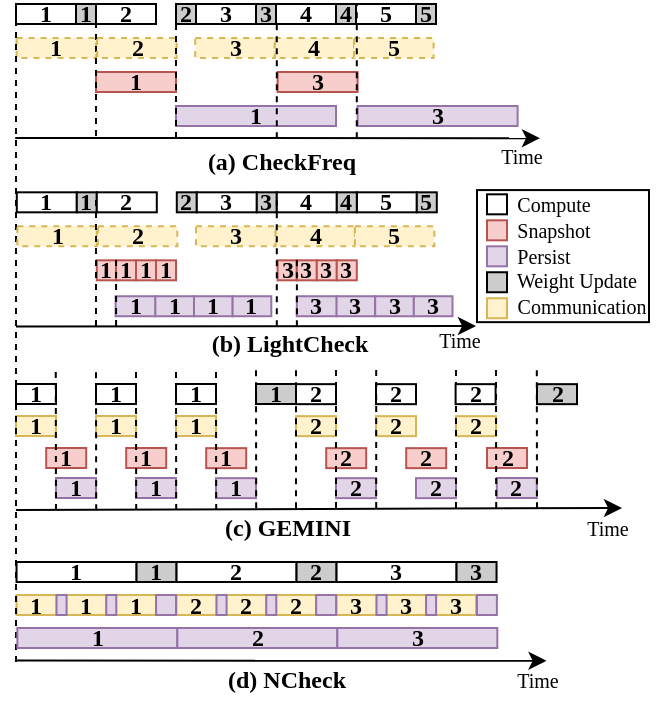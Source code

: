 <mxfile version="24.7.17">
  <diagram name="第 1 页" id="lblaSPw6iODvDSc-jWO1">
    <mxGraphModel dx="826" dy="456" grid="1" gridSize="10" guides="1" tooltips="1" connect="1" arrows="1" fold="1" page="1" pageScale="1" pageWidth="827" pageHeight="1169" math="0" shadow="0">
      <root>
        <mxCell id="0" />
        <mxCell id="1" parent="0" />
        <mxCell id="c6i5zfgX7v_MsmKuw-x--94" value="4" style="whiteSpace=wrap;fillColor=#fff2cc;fontSize=12;fontFamily=Times New Roman;fontStyle=1;spacing=0;strokeColor=#d6b656;dashed=1;" parent="1" vertex="1">
          <mxGeometry x="439.32" y="409" width="39.73" height="10" as="geometry" />
        </mxCell>
        <mxCell id="c6i5zfgX7v_MsmKuw-x--93" value="3" style="whiteSpace=wrap;fillColor=#fff2cc;fontSize=12;fontFamily=Times New Roman;fontStyle=1;spacing=0;strokeColor=#d6b656;dashed=1;" parent="1" vertex="1">
          <mxGeometry x="399.59" y="409" width="39.73" height="10" as="geometry" />
        </mxCell>
        <mxCell id="N47SgGlcZyZ_UvSWA4Ys-12" value="&lt;span style=&quot;font-weight: 700;&quot;&gt;1&lt;/span&gt;" style="whiteSpace=wrap;html=1;fillColor=#f8cecc;fontFamily=Times New Roman;strokeColor=#b85450;" parent="1" vertex="1">
          <mxGeometry x="365.1" y="614" width="20" height="10" as="geometry" />
        </mxCell>
        <mxCell id="N47SgGlcZyZ_UvSWA4Ys-13" value="1" style="whiteSpace=wrap;fillColor=#e1d5e7;fontSize=12;fontFamily=Times New Roman;fontStyle=1;labelPosition=center;verticalLabelPosition=middle;align=center;verticalAlign=middle;spacing=0;strokeColor=#9673a6;" parent="1" vertex="1">
          <mxGeometry x="370" y="629" width="20" height="10" as="geometry" />
        </mxCell>
        <mxCell id="fJmmpFzyFAi8Mp6fvbiu-1" value="" style="rounded=0;whiteSpace=wrap;html=1;" parent="1" vertex="1">
          <mxGeometry x="540.5" y="485.04" width="86" height="66.04" as="geometry" />
        </mxCell>
        <mxCell id="fJmmpFzyFAi8Mp6fvbiu-2" value="1" style="whiteSpace=wrap;fontFamily=Times New Roman;fontSize=12;fontStyle=1;labelPosition=center;verticalLabelPosition=middle;align=center;verticalAlign=middle;spacing=0;" parent="1" vertex="1">
          <mxGeometry x="310" y="392" width="30" height="10" as="geometry" />
        </mxCell>
        <mxCell id="fJmmpFzyFAi8Mp6fvbiu-3" value="1" style="whiteSpace=wrap;fillColor=#e1d5e7;fontFamily=Times New Roman;fontSize=12;fontStyle=1;labelPosition=center;verticalLabelPosition=middle;align=center;verticalAlign=middle;spacing=0;strokeColor=#9673a6;" parent="1" vertex="1">
          <mxGeometry x="390" y="443" width="80" height="10" as="geometry" />
        </mxCell>
        <mxCell id="fJmmpFzyFAi8Mp6fvbiu-4" value="1" style="whiteSpace=wrap;fillColor=#f8cecc;fontFamily=Times New Roman;fontSize=12;fontStyle=1;labelPosition=center;verticalLabelPosition=middle;align=center;verticalAlign=middle;spacing=0;strokeColor=#b85450;" parent="1" vertex="1">
          <mxGeometry x="350" y="426" width="40" height="10" as="geometry" />
        </mxCell>
        <mxCell id="fJmmpFzyFAi8Mp6fvbiu-5" value="" style="whiteSpace=wrap;html=1;aspect=fixed;fillColor=#FFFFFF;fontFamily=Times New Roman;" parent="1" vertex="1">
          <mxGeometry x="545.5" y="487.16" width="10" height="10" as="geometry" />
        </mxCell>
        <mxCell id="fJmmpFzyFAi8Mp6fvbiu-6" value="" style="whiteSpace=wrap;html=1;aspect=fixed;fillColor=#f8cecc;fontFamily=Times New Roman;strokeColor=#b85450;" parent="1" vertex="1">
          <mxGeometry x="545.5" y="500.16" width="10" height="10" as="geometry" />
        </mxCell>
        <mxCell id="fJmmpFzyFAi8Mp6fvbiu-7" value="" style="whiteSpace=wrap;html=1;aspect=fixed;fillColor=#fff2cc;fontFamily=Times New Roman;strokeColor=#d6b656;" parent="1" vertex="1">
          <mxGeometry x="545.5" y="539.12" width="10" height="10" as="geometry" />
        </mxCell>
        <mxCell id="fJmmpFzyFAi8Mp6fvbiu-8" value="" style="whiteSpace=wrap;html=1;aspect=fixed;fillColor=#e1d5e7;fontFamily=Times New Roman;strokeColor=#9673a6;" parent="1" vertex="1">
          <mxGeometry x="545.5" y="513.16" width="10" height="10" as="geometry" />
        </mxCell>
        <mxCell id="fJmmpFzyFAi8Mp6fvbiu-9" value="&lt;p style=&quot;line-height: 100%;&quot;&gt;&lt;font style=&quot;font-size: 10px;&quot;&gt;Compute&lt;/font&gt;&lt;/p&gt;" style="text;html=1;align=center;verticalAlign=middle;whiteSpace=wrap;rounded=0;fontFamily=Times New Roman;" parent="1" vertex="1">
          <mxGeometry x="553.5" y="487.16" width="50" height="10" as="geometry" />
        </mxCell>
        <mxCell id="fJmmpFzyFAi8Mp6fvbiu-10" value="&lt;p style=&quot;line-height: 100%;&quot;&gt;&lt;font style=&quot;font-size: 10px;&quot;&gt;Communication&lt;/font&gt;&lt;/p&gt;" style="text;html=1;align=center;verticalAlign=middle;whiteSpace=wrap;rounded=0;fontFamily=Times New Roman;" parent="1" vertex="1">
          <mxGeometry x="567.5" y="538.12" width="50" height="10" as="geometry" />
        </mxCell>
        <mxCell id="fJmmpFzyFAi8Mp6fvbiu-11" value="&lt;p style=&quot;line-height: 100%;&quot;&gt;&lt;span style=&quot;font-size: 10px;&quot;&gt;Snapshot&lt;/span&gt;&lt;/p&gt;" style="text;html=1;align=center;verticalAlign=middle;whiteSpace=wrap;rounded=0;fontFamily=Times New Roman;" parent="1" vertex="1">
          <mxGeometry x="553.5" y="500.16" width="50" height="10" as="geometry" />
        </mxCell>
        <mxCell id="fJmmpFzyFAi8Mp6fvbiu-12" value="&lt;p style=&quot;line-height: 100%;&quot;&gt;&lt;font style=&quot;font-size: 10px;&quot;&gt;Persist&lt;/font&gt;&lt;/p&gt;" style="text;html=1;align=center;verticalAlign=middle;whiteSpace=wrap;rounded=0;fontFamily=Times New Roman;" parent="1" vertex="1">
          <mxGeometry x="548.5" y="513.16" width="50" height="10" as="geometry" />
        </mxCell>
        <mxCell id="fJmmpFzyFAi8Mp6fvbiu-13" value="1" style="whiteSpace=wrap;fontFamily=Times New Roman;fontSize=12;fontStyle=1;labelPosition=center;verticalLabelPosition=middle;align=center;verticalAlign=middle;spacing=0;fillColor=#CCCCCC;" parent="1" vertex="1">
          <mxGeometry x="340" y="392" width="10" height="10" as="geometry" />
        </mxCell>
        <mxCell id="fJmmpFzyFAi8Mp6fvbiu-18" value="&lt;b&gt;(a) CheckFreq&lt;/b&gt;" style="text;html=1;align=center;verticalAlign=middle;whiteSpace=wrap;rounded=0;fontFamily=Times New Roman;fontSize=12;fontStyle=0;labelPosition=center;verticalLabelPosition=middle;spacing=0;" parent="1" vertex="1">
          <mxGeometry x="390.0" y="456.16" width="106.3" height="30" as="geometry" />
        </mxCell>
        <mxCell id="fJmmpFzyFAi8Mp6fvbiu-37" value="" style="whiteSpace=wrap;html=1;aspect=fixed;fontFamily=Times New Roman;fillStyle=auto;fillColor=#CCCCCC;" parent="1" vertex="1">
          <mxGeometry x="545.5" y="526.12" width="10" height="10" as="geometry" />
        </mxCell>
        <mxCell id="fJmmpFzyFAi8Mp6fvbiu-38" value="&lt;p style=&quot;line-height: 100%;&quot;&gt;&lt;font style=&quot;font-size: 10px;&quot;&gt;Weight Update&lt;/font&gt;&lt;/p&gt;" style="text;html=1;align=center;verticalAlign=middle;whiteSpace=wrap;rounded=0;fontFamily=Times New Roman;" parent="1" vertex="1">
          <mxGeometry x="554.5" y="525.04" width="71" height="10" as="geometry" />
        </mxCell>
        <mxCell id="fJmmpFzyFAi8Mp6fvbiu-40" value="&lt;b&gt;(c) GEMINI&lt;/b&gt;" style="text;html=1;align=center;verticalAlign=middle;whiteSpace=wrap;rounded=0;fontFamily=Times New Roman;" parent="1" vertex="1">
          <mxGeometry x="407.67" y="639.08" width="76" height="30" as="geometry" />
        </mxCell>
        <mxCell id="fJmmpFzyFAi8Mp6fvbiu-69" value="" style="endArrow=classic;html=1;rounded=0;" parent="1" edge="1">
          <mxGeometry width="50" height="50" relative="1" as="geometry">
            <mxPoint x="310" y="645" as="sourcePoint" />
            <mxPoint x="613" y="644" as="targetPoint" />
          </mxGeometry>
        </mxCell>
        <mxCell id="fJmmpFzyFAi8Mp6fvbiu-70" value="&lt;p style=&quot;line-height: 100%;&quot;&gt;&lt;font style=&quot;font-size: 10px;&quot;&gt;Time&lt;/font&gt;&lt;/p&gt;" style="text;html=1;align=center;verticalAlign=middle;whiteSpace=wrap;rounded=0;fontFamily=Times New Roman;" parent="1" vertex="1">
          <mxGeometry x="581" y="649.08" width="50" height="10" as="geometry" />
        </mxCell>
        <mxCell id="fJmmpFzyFAi8Mp6fvbiu-71" value="1" style="whiteSpace=wrap;fontSize=12;fontFamily=Times New Roman;fontStyle=1;labelPosition=center;verticalLabelPosition=middle;align=center;verticalAlign=middle;spacing=0;" parent="1" vertex="1">
          <mxGeometry x="310" y="582" width="20" height="10" as="geometry" />
        </mxCell>
        <mxCell id="fJmmpFzyFAi8Mp6fvbiu-72" value="1" style="whiteSpace=wrap;fontSize=12;fontFamily=Times New Roman;fontStyle=1;labelPosition=center;verticalLabelPosition=middle;align=center;verticalAlign=middle;spacing=0;fillColor=#CCCCCC;" parent="1" vertex="1">
          <mxGeometry x="430" y="582" width="20" height="10" as="geometry" />
        </mxCell>
        <mxCell id="fJmmpFzyFAi8Mp6fvbiu-73" value="1" style="whiteSpace=wrap;fillColor=#fff2cc;fontSize=12;fontFamily=Times New Roman;fontStyle=1;spacing=0;strokeColor=#d6b656;" parent="1" vertex="1">
          <mxGeometry x="310" y="598" width="20" height="10" as="geometry" />
        </mxCell>
        <mxCell id="fJmmpFzyFAi8Mp6fvbiu-101" value="&lt;p style=&quot;line-height: 100%;&quot;&gt;&lt;font style=&quot;font-size: 10px;&quot;&gt;Time&lt;/font&gt;&lt;/p&gt;" style="text;html=1;align=center;verticalAlign=middle;whiteSpace=wrap;rounded=0;fontFamily=Times New Roman;" parent="1" vertex="1">
          <mxGeometry x="506.5" y="555" width="50" height="10" as="geometry" />
        </mxCell>
        <mxCell id="fJmmpFzyFAi8Mp6fvbiu-102" value="" style="endArrow=classic;html=1;rounded=0;" parent="1" edge="1">
          <mxGeometry width="50" height="50" relative="1" as="geometry">
            <mxPoint x="309.6" y="459.04" as="sourcePoint" />
            <mxPoint x="572" y="459.08" as="targetPoint" />
          </mxGeometry>
        </mxCell>
        <mxCell id="fJmmpFzyFAi8Mp6fvbiu-103" value="&lt;p style=&quot;line-height: 100%;&quot;&gt;&lt;font style=&quot;font-size: 10px;&quot;&gt;Time&lt;/font&gt;&lt;/p&gt;" style="text;html=1;align=center;verticalAlign=middle;whiteSpace=wrap;rounded=0;fontFamily=Times New Roman;" parent="1" vertex="1">
          <mxGeometry x="538.04" y="463.16" width="50" height="10" as="geometry" />
        </mxCell>
        <mxCell id="N47SgGlcZyZ_UvSWA4Ys-2" value="1" style="whiteSpace=wrap;fillColor=#fff2cc;fontSize=12;fontFamily=Times New Roman;fontStyle=1;spacing=0;strokeColor=#d6b656;" parent="1" vertex="1">
          <mxGeometry x="350" y="598" width="20" height="10" as="geometry" />
        </mxCell>
        <mxCell id="N47SgGlcZyZ_UvSWA4Ys-3" value="1" style="whiteSpace=wrap;fillColor=#fff2cc;fontSize=12;fontFamily=Times New Roman;fontStyle=1;spacing=0;strokeColor=#d6b656;" parent="1" vertex="1">
          <mxGeometry x="390" y="598" width="20" height="10" as="geometry" />
        </mxCell>
        <mxCell id="N47SgGlcZyZ_UvSWA4Ys-6" value="&lt;span style=&quot;font-weight: 700;&quot;&gt;1&lt;/span&gt;" style="whiteSpace=wrap;html=1;fillColor=#f8cecc;fontFamily=Times New Roman;strokeColor=#b85450;" parent="1" vertex="1">
          <mxGeometry x="325.1" y="614" width="20" height="10" as="geometry" />
        </mxCell>
        <mxCell id="N47SgGlcZyZ_UvSWA4Ys-7" value="1" style="whiteSpace=wrap;fillColor=#e1d5e7;fontSize=12;fontFamily=Times New Roman;fontStyle=1;labelPosition=center;verticalLabelPosition=middle;align=center;verticalAlign=middle;spacing=0;strokeColor=#9673a6;" parent="1" vertex="1">
          <mxGeometry x="330" y="629" width="20" height="10" as="geometry" />
        </mxCell>
        <mxCell id="c6i5zfgX7v_MsmKuw-x--34" value="1" style="whiteSpace=wrap;fontSize=12;fontFamily=Times New Roman;fontStyle=1;labelPosition=center;verticalLabelPosition=middle;align=center;verticalAlign=middle;spacing=0;" parent="1" vertex="1">
          <mxGeometry x="350" y="582" width="20" height="10" as="geometry" />
        </mxCell>
        <mxCell id="c6i5zfgX7v_MsmKuw-x--35" value="1" style="whiteSpace=wrap;fontSize=12;fontFamily=Times New Roman;fontStyle=1;labelPosition=center;verticalLabelPosition=middle;align=center;verticalAlign=middle;spacing=0;" parent="1" vertex="1">
          <mxGeometry x="390" y="582" width="20" height="10" as="geometry" />
        </mxCell>
        <mxCell id="N47SgGlcZyZ_UvSWA4Ys-16" value="&lt;span style=&quot;font-weight: 700;&quot;&gt;2&lt;/span&gt;" style="whiteSpace=wrap;html=1;fillColor=#f8cecc;fontFamily=Times New Roman;strokeColor=#b85450;" parent="1" vertex="1">
          <mxGeometry x="505.1" y="614.08" width="20" height="10" as="geometry" />
        </mxCell>
        <mxCell id="N47SgGlcZyZ_UvSWA4Ys-17" value="2" style="whiteSpace=wrap;fillColor=#e1d5e7;fontSize=12;fontFamily=Times New Roman;fontStyle=1;labelPosition=center;verticalLabelPosition=middle;align=center;verticalAlign=middle;spacing=0;strokeColor=#9673a6;" parent="1" vertex="1">
          <mxGeometry x="510" y="629.08" width="20" height="10" as="geometry" />
        </mxCell>
        <mxCell id="N47SgGlcZyZ_UvSWA4Ys-18" value="2" style="whiteSpace=wrap;fontSize=12;fontFamily=Times New Roman;fontStyle=1;labelPosition=center;verticalLabelPosition=middle;align=center;verticalAlign=middle;spacing=0;" parent="1" vertex="1">
          <mxGeometry x="450" y="582.08" width="20" height="10" as="geometry" />
        </mxCell>
        <mxCell id="N47SgGlcZyZ_UvSWA4Ys-19" value="2" style="whiteSpace=wrap;fontSize=12;fontFamily=Times New Roman;fontStyle=1;labelPosition=center;verticalLabelPosition=middle;align=center;verticalAlign=middle;spacing=0;fillColor=#CCCCCC;" parent="1" vertex="1">
          <mxGeometry x="570.5" y="582.08" width="20" height="10" as="geometry" />
        </mxCell>
        <mxCell id="N47SgGlcZyZ_UvSWA4Ys-20" value="2" style="whiteSpace=wrap;fillColor=#fff2cc;fontSize=12;fontFamily=Times New Roman;fontStyle=1;spacing=0;strokeColor=#d6b656;" parent="1" vertex="1">
          <mxGeometry x="450" y="598.08" width="20" height="10" as="geometry" />
        </mxCell>
        <mxCell id="N47SgGlcZyZ_UvSWA4Ys-21" value="2" style="whiteSpace=wrap;fillColor=#fff2cc;fontSize=12;fontFamily=Times New Roman;fontStyle=1;spacing=0;strokeColor=#d6b656;" parent="1" vertex="1">
          <mxGeometry x="490" y="598.08" width="20" height="10" as="geometry" />
        </mxCell>
        <mxCell id="N47SgGlcZyZ_UvSWA4Ys-22" value="2" style="whiteSpace=wrap;fillColor=#fff2cc;fontSize=12;fontFamily=Times New Roman;fontStyle=1;spacing=0;strokeColor=#d6b656;" parent="1" vertex="1">
          <mxGeometry x="530" y="598.08" width="20" height="10" as="geometry" />
        </mxCell>
        <mxCell id="N47SgGlcZyZ_UvSWA4Ys-23" value="&lt;span style=&quot;font-weight: 700;&quot;&gt;2&lt;/span&gt;" style="whiteSpace=wrap;html=1;fillColor=#f8cecc;fontFamily=Times New Roman;strokeColor=#b85450;" parent="1" vertex="1">
          <mxGeometry x="465.1" y="614.08" width="20" height="10" as="geometry" />
        </mxCell>
        <mxCell id="N47SgGlcZyZ_UvSWA4Ys-24" value="2" style="whiteSpace=wrap;fillColor=#e1d5e7;fontSize=12;fontFamily=Times New Roman;fontStyle=1;labelPosition=center;verticalLabelPosition=middle;align=center;verticalAlign=middle;spacing=0;strokeColor=#9673a6;" parent="1" vertex="1">
          <mxGeometry x="470" y="629.08" width="20" height="10" as="geometry" />
        </mxCell>
        <mxCell id="N47SgGlcZyZ_UvSWA4Ys-28" value="" style="endArrow=none;html=1;rounded=0;dashed=1;" parent="1" edge="1">
          <mxGeometry width="50" height="50" relative="1" as="geometry">
            <mxPoint x="530" y="644" as="sourcePoint" />
            <mxPoint x="530" y="575" as="targetPoint" />
          </mxGeometry>
        </mxCell>
        <mxCell id="c6i5zfgX7v_MsmKuw-x--36" value="2" style="whiteSpace=wrap;fontSize=12;fontFamily=Times New Roman;fontStyle=1;labelPosition=center;verticalLabelPosition=middle;align=center;verticalAlign=middle;spacing=0;" parent="1" vertex="1">
          <mxGeometry x="490" y="582.08" width="20" height="10" as="geometry" />
        </mxCell>
        <mxCell id="c6i5zfgX7v_MsmKuw-x--37" value="2" style="whiteSpace=wrap;fontSize=12;fontFamily=Times New Roman;fontStyle=1;labelPosition=center;verticalLabelPosition=middle;align=center;verticalAlign=middle;spacing=0;" parent="1" vertex="1">
          <mxGeometry x="529.8" y="582.08" width="20" height="10" as="geometry" />
        </mxCell>
        <mxCell id="c6i5zfgX7v_MsmKuw-x--40" value="&lt;span style=&quot;font-weight: 700;&quot;&gt;1&lt;/span&gt;" style="whiteSpace=wrap;html=1;fillColor=#f8cecc;fontFamily=Times New Roman;strokeColor=#b85450;" parent="1" vertex="1">
          <mxGeometry x="405.1" y="614.08" width="20" height="10" as="geometry" />
        </mxCell>
        <mxCell id="c6i5zfgX7v_MsmKuw-x--41" value="1" style="whiteSpace=wrap;fillColor=#e1d5e7;fontSize=12;fontFamily=Times New Roman;fontStyle=1;labelPosition=center;verticalLabelPosition=middle;align=center;verticalAlign=middle;spacing=0;strokeColor=#9673a6;" parent="1" vertex="1">
          <mxGeometry x="410" y="629.08" width="20" height="10" as="geometry" />
        </mxCell>
        <mxCell id="c6i5zfgX7v_MsmKuw-x--42" value="" style="endArrow=none;html=1;rounded=0;dashed=1;" parent="1" edge="1">
          <mxGeometry width="50" height="50" relative="1" as="geometry">
            <mxPoint x="430.1" y="644.08" as="sourcePoint" />
            <mxPoint x="430" y="574.58" as="targetPoint" />
          </mxGeometry>
        </mxCell>
        <mxCell id="c6i5zfgX7v_MsmKuw-x--43" value="&lt;span style=&quot;font-weight: 700;&quot;&gt;2&lt;/span&gt;" style="whiteSpace=wrap;html=1;fillColor=#f8cecc;fontFamily=Times New Roman;strokeColor=#b85450;" parent="1" vertex="1">
          <mxGeometry x="545.5" y="614" width="20" height="10" as="geometry" />
        </mxCell>
        <mxCell id="c6i5zfgX7v_MsmKuw-x--44" value="2" style="whiteSpace=wrap;fillColor=#e1d5e7;fontSize=12;fontFamily=Times New Roman;fontStyle=1;labelPosition=center;verticalLabelPosition=middle;align=center;verticalAlign=middle;spacing=0;strokeColor=#9673a6;" parent="1" vertex="1">
          <mxGeometry x="550.4" y="629" width="20" height="10" as="geometry" />
        </mxCell>
        <mxCell id="N47SgGlcZyZ_UvSWA4Ys-29" value="" style="endArrow=none;html=1;rounded=0;dashed=1;" parent="1" edge="1">
          <mxGeometry width="50" height="50" relative="1" as="geometry">
            <mxPoint x="550.1" y="644" as="sourcePoint" />
            <mxPoint x="550" y="574.08" as="targetPoint" />
          </mxGeometry>
        </mxCell>
        <mxCell id="c6i5zfgX7v_MsmKuw-x--45" value="" style="endArrow=none;html=1;rounded=0;dashed=1;" parent="1" edge="1">
          <mxGeometry width="50" height="50" relative="1" as="geometry">
            <mxPoint x="490.1" y="644" as="sourcePoint" />
            <mxPoint x="490.1" y="575" as="targetPoint" />
          </mxGeometry>
        </mxCell>
        <mxCell id="c6i5zfgX7v_MsmKuw-x--46" value="" style="endArrow=none;html=1;rounded=0;dashed=1;" parent="1" edge="1">
          <mxGeometry width="50" height="50" relative="1" as="geometry">
            <mxPoint x="470" y="644" as="sourcePoint" />
            <mxPoint x="470" y="575" as="targetPoint" />
          </mxGeometry>
        </mxCell>
        <mxCell id="c6i5zfgX7v_MsmKuw-x--47" value="" style="endArrow=none;html=1;rounded=0;dashed=1;" parent="1" edge="1">
          <mxGeometry width="50" height="50" relative="1" as="geometry">
            <mxPoint x="450" y="644.08" as="sourcePoint" />
            <mxPoint x="450" y="575.08" as="targetPoint" />
          </mxGeometry>
        </mxCell>
        <mxCell id="c6i5zfgX7v_MsmKuw-x--50" value="" style="endArrow=none;html=1;rounded=0;dashed=1;" parent="1" edge="1">
          <mxGeometry width="50" height="50" relative="1" as="geometry">
            <mxPoint x="410.1" y="645" as="sourcePoint" />
            <mxPoint x="410" y="575.5" as="targetPoint" />
          </mxGeometry>
        </mxCell>
        <mxCell id="c6i5zfgX7v_MsmKuw-x--51" value="" style="endArrow=none;html=1;rounded=0;dashed=1;" parent="1" edge="1">
          <mxGeometry width="50" height="50" relative="1" as="geometry">
            <mxPoint x="390.1" y="645" as="sourcePoint" />
            <mxPoint x="390" y="575.5" as="targetPoint" />
          </mxGeometry>
        </mxCell>
        <mxCell id="c6i5zfgX7v_MsmKuw-x--52" value="" style="endArrow=none;html=1;rounded=0;dashed=1;" parent="1" edge="1">
          <mxGeometry width="50" height="50" relative="1" as="geometry">
            <mxPoint x="370.1" y="645" as="sourcePoint" />
            <mxPoint x="370" y="575.5" as="targetPoint" />
          </mxGeometry>
        </mxCell>
        <mxCell id="c6i5zfgX7v_MsmKuw-x--53" value="" style="endArrow=none;html=1;rounded=0;dashed=1;" parent="1" edge="1">
          <mxGeometry width="50" height="50" relative="1" as="geometry">
            <mxPoint x="350.1" y="645.08" as="sourcePoint" />
            <mxPoint x="350" y="575.58" as="targetPoint" />
          </mxGeometry>
        </mxCell>
        <mxCell id="c6i5zfgX7v_MsmKuw-x--54" value="" style="endArrow=none;html=1;rounded=0;dashed=1;" parent="1" edge="1">
          <mxGeometry width="50" height="50" relative="1" as="geometry">
            <mxPoint x="329.99" y="645" as="sourcePoint" />
            <mxPoint x="329.89" y="575.5" as="targetPoint" />
          </mxGeometry>
        </mxCell>
        <mxCell id="c6i5zfgX7v_MsmKuw-x--55" value="" style="endArrow=none;html=1;rounded=0;dashed=1;" parent="1" edge="1">
          <mxGeometry width="50" height="50" relative="1" as="geometry">
            <mxPoint x="570.5" y="644.08" as="sourcePoint" />
            <mxPoint x="570.4" y="574.16" as="targetPoint" />
          </mxGeometry>
        </mxCell>
        <mxCell id="c6i5zfgX7v_MsmKuw-x--56" value="3" style="whiteSpace=wrap;fillColor=#fff2cc;fontSize=12;fontFamily=Times New Roman;fontStyle=1;spacing=0;strokeColor=#d6b656;" parent="1" vertex="1">
          <mxGeometry x="470.27" y="687.5" width="20" height="10" as="geometry" />
        </mxCell>
        <mxCell id="c6i5zfgX7v_MsmKuw-x--57" value="2" style="whiteSpace=wrap;fillColor=#fff2cc;fontSize=12;fontFamily=Times New Roman;fontStyle=1;spacing=0;strokeColor=#d6b656;" parent="1" vertex="1">
          <mxGeometry x="390.27" y="687.5" width="20" height="10" as="geometry" />
        </mxCell>
        <mxCell id="c6i5zfgX7v_MsmKuw-x--58" value="1" style="whiteSpace=wrap;fontSize=12;fontFamily=Times New Roman;fontStyle=1;labelPosition=center;verticalLabelPosition=middle;align=center;verticalAlign=middle;spacing=0;" parent="1" vertex="1">
          <mxGeometry x="310.27" y="671" width="60" height="10" as="geometry" />
        </mxCell>
        <mxCell id="c6i5zfgX7v_MsmKuw-x--59" value="1" style="whiteSpace=wrap;fillColor=#fff2cc;fontSize=12;fontFamily=Times New Roman;fontStyle=1;spacing=0;strokeColor=#d6b656;" parent="1" vertex="1">
          <mxGeometry x="360.04" y="687.5" width="20" height="10" as="geometry" />
        </mxCell>
        <mxCell id="c6i5zfgX7v_MsmKuw-x--60" value="1" style="whiteSpace=wrap;fillColor=#fff2cc;fontSize=12;fontFamily=Times New Roman;fontStyle=1;spacing=0;strokeColor=#d6b656;" parent="1" vertex="1">
          <mxGeometry x="335.14" y="687.5" width="20" height="10" as="geometry" />
        </mxCell>
        <mxCell id="c6i5zfgX7v_MsmKuw-x--61" value="&lt;b&gt;(d) NCheck&lt;/b&gt;" style="text;html=1;align=center;verticalAlign=middle;whiteSpace=wrap;rounded=0;fontFamily=Times New Roman;spacing=0;" parent="1" vertex="1">
          <mxGeometry x="368.17" y="719.58" width="155" height="21.54" as="geometry" />
        </mxCell>
        <mxCell id="c6i5zfgX7v_MsmKuw-x--62" value="" style="endArrow=classic;html=1;rounded=0;" parent="1" edge="1">
          <mxGeometry width="50" height="50" relative="1" as="geometry">
            <mxPoint x="310.17" y="720.31" as="sourcePoint" />
            <mxPoint x="575.27" y="720.39" as="targetPoint" />
          </mxGeometry>
        </mxCell>
        <mxCell id="c6i5zfgX7v_MsmKuw-x--63" value="&lt;p style=&quot;line-height: 100%;&quot;&gt;&lt;font style=&quot;font-size: 10px;&quot;&gt;Time&lt;/font&gt;&lt;/p&gt;" style="text;html=1;align=center;verticalAlign=middle;whiteSpace=wrap;rounded=0;fontFamily=Times New Roman;" parent="1" vertex="1">
          <mxGeometry x="545.5" y="725.35" width="50" height="10" as="geometry" />
        </mxCell>
        <mxCell id="c6i5zfgX7v_MsmKuw-x--64" value="1" style="whiteSpace=wrap;fillColor=#fff2cc;fontSize=12;fontFamily=Times New Roman;fontStyle=1;spacing=0;strokeColor=#d6b656;" parent="1" vertex="1">
          <mxGeometry x="310.27" y="687.5" width="20" height="10" as="geometry" />
        </mxCell>
        <mxCell id="c6i5zfgX7v_MsmKuw-x--71" value="1" style="whiteSpace=wrap;fontSize=12;fontFamily=Times New Roman;fontStyle=1;labelPosition=center;verticalLabelPosition=middle;align=center;verticalAlign=middle;spacing=0;fillColor=#CCCCCC;" parent="1" vertex="1">
          <mxGeometry x="370.27" y="671" width="20" height="10" as="geometry" />
        </mxCell>
        <mxCell id="c6i5zfgX7v_MsmKuw-x--72" value="2" style="whiteSpace=wrap;fontSize=12;fontFamily=Times New Roman;fontStyle=1;labelPosition=center;verticalLabelPosition=middle;align=center;verticalAlign=middle;spacing=0;" parent="1" vertex="1">
          <mxGeometry x="390.27" y="671" width="60" height="10" as="geometry" />
        </mxCell>
        <mxCell id="c6i5zfgX7v_MsmKuw-x--73" value="2" style="whiteSpace=wrap;fillColor=#fff2cc;fontSize=12;fontFamily=Times New Roman;fontStyle=1;spacing=0;strokeColor=#d6b656;" parent="1" vertex="1">
          <mxGeometry x="440.04" y="687.5" width="20" height="10" as="geometry" />
        </mxCell>
        <mxCell id="c6i5zfgX7v_MsmKuw-x--74" value="2" style="whiteSpace=wrap;fillColor=#fff2cc;fontSize=12;fontFamily=Times New Roman;fontStyle=1;spacing=0;strokeColor=#d6b656;" parent="1" vertex="1">
          <mxGeometry x="415.14" y="687.5" width="20" height="10" as="geometry" />
        </mxCell>
        <mxCell id="c6i5zfgX7v_MsmKuw-x--81" value="2" style="whiteSpace=wrap;fontSize=12;fontFamily=Times New Roman;fontStyle=1;labelPosition=center;verticalLabelPosition=middle;align=center;verticalAlign=middle;spacing=0;fillColor=#CCCCCC;" parent="1" vertex="1">
          <mxGeometry x="450.27" y="671" width="20" height="10" as="geometry" />
        </mxCell>
        <mxCell id="c6i5zfgX7v_MsmKuw-x--82" value="3" style="whiteSpace=wrap;fontSize=12;fontFamily=Times New Roman;fontStyle=1;labelPosition=center;verticalLabelPosition=middle;align=center;verticalAlign=middle;spacing=0;" parent="1" vertex="1">
          <mxGeometry x="470.27" y="671" width="60" height="10" as="geometry" />
        </mxCell>
        <mxCell id="c6i5zfgX7v_MsmKuw-x--83" value="3" style="whiteSpace=wrap;fillColor=#fff2cc;fontSize=12;fontFamily=Times New Roman;fontStyle=1;spacing=0;strokeColor=#d6b656;" parent="1" vertex="1">
          <mxGeometry x="520.04" y="687.5" width="20" height="10" as="geometry" />
        </mxCell>
        <mxCell id="c6i5zfgX7v_MsmKuw-x--84" value="3" style="whiteSpace=wrap;fillColor=#fff2cc;fontSize=12;fontFamily=Times New Roman;fontStyle=1;spacing=0;strokeColor=#d6b656;" parent="1" vertex="1">
          <mxGeometry x="495.14" y="687.5" width="20" height="10" as="geometry" />
        </mxCell>
        <mxCell id="c6i5zfgX7v_MsmKuw-x--91" value="3" style="whiteSpace=wrap;fontSize=12;fontFamily=Times New Roman;fontStyle=1;labelPosition=center;verticalLabelPosition=middle;align=center;verticalAlign=middle;spacing=0;fillColor=#CCCCCC;" parent="1" vertex="1">
          <mxGeometry x="530.27" y="671" width="20" height="10" as="geometry" />
        </mxCell>
        <mxCell id="c6i5zfgX7v_MsmKuw-x--92" value="1" style="whiteSpace=wrap;fillColor=#fff2cc;fontSize=12;fontFamily=Times New Roman;fontStyle=1;spacing=0;strokeColor=#d6b656;dashed=1;" parent="1" vertex="1">
          <mxGeometry x="310.27" y="409" width="39.73" height="10" as="geometry" />
        </mxCell>
        <mxCell id="fJmmpFzyFAi8Mp6fvbiu-114" value="" style="endArrow=none;html=1;rounded=0;dashed=1;" parent="1" edge="1">
          <mxGeometry width="50" height="50" relative="1" as="geometry">
            <mxPoint x="310" y="721" as="sourcePoint" />
            <mxPoint x="310" y="395" as="targetPoint" />
          </mxGeometry>
        </mxCell>
        <mxCell id="fJmmpFzyFAi8Mp6fvbiu-107" value="" style="endArrow=none;html=1;rounded=0;dashed=1;" parent="1" edge="1">
          <mxGeometry width="50" height="50" relative="1" as="geometry">
            <mxPoint x="350" y="458" as="sourcePoint" />
            <mxPoint x="350" y="392" as="targetPoint" />
          </mxGeometry>
        </mxCell>
        <mxCell id="hsxIx1a9JryG6VxlevUh-2" value="2" style="whiteSpace=wrap;fontSize=12;fontFamily=Times New Roman;fontStyle=1;labelPosition=center;verticalLabelPosition=middle;align=center;verticalAlign=middle;spacing=0;" vertex="1" parent="1">
          <mxGeometry x="350" y="392" width="30" height="10" as="geometry" />
        </mxCell>
        <mxCell id="hsxIx1a9JryG6VxlevUh-3" value="2" style="whiteSpace=wrap;fontSize=12;fontFamily=Times New Roman;fontStyle=1;labelPosition=center;verticalLabelPosition=middle;align=center;verticalAlign=middle;spacing=0;fillColor=#CCCCCC;" vertex="1" parent="1">
          <mxGeometry x="390" y="392" width="10" height="10" as="geometry" />
        </mxCell>
        <mxCell id="hsxIx1a9JryG6VxlevUh-4" value="3" style="whiteSpace=wrap;fontSize=12;fontFamily=Times New Roman;fontStyle=1;labelPosition=center;verticalLabelPosition=middle;align=center;verticalAlign=middle;spacing=0;" vertex="1" parent="1">
          <mxGeometry x="400" y="392" width="30" height="10" as="geometry" />
        </mxCell>
        <mxCell id="hsxIx1a9JryG6VxlevUh-5" value="3" style="whiteSpace=wrap;fontSize=12;fontFamily=Times New Roman;fontStyle=1;labelPosition=center;verticalLabelPosition=middle;align=center;verticalAlign=middle;spacing=0;fillColor=#CCCCCC;" vertex="1" parent="1">
          <mxGeometry x="430" y="392" width="10" height="10" as="geometry" />
        </mxCell>
        <mxCell id="hsxIx1a9JryG6VxlevUh-6" value="4" style="whiteSpace=wrap;fontSize=12;fontFamily=Times New Roman;fontStyle=1;labelPosition=center;verticalLabelPosition=middle;align=center;verticalAlign=middle;spacing=0;" vertex="1" parent="1">
          <mxGeometry x="440" y="392" width="30" height="10" as="geometry" />
        </mxCell>
        <mxCell id="hsxIx1a9JryG6VxlevUh-7" value="5" style="whiteSpace=wrap;fontFamily=Times New Roman;fontSize=12;fontStyle=1;labelPosition=center;verticalLabelPosition=middle;align=center;verticalAlign=middle;spacing=0;" vertex="1" parent="1">
          <mxGeometry x="480" y="392.0" width="30" height="10" as="geometry" />
        </mxCell>
        <mxCell id="hsxIx1a9JryG6VxlevUh-8" value="5" style="whiteSpace=wrap;fontFamily=Times New Roman;fontSize=12;fontStyle=1;labelPosition=center;verticalLabelPosition=middle;align=center;verticalAlign=middle;spacing=0;fillColor=#CCCCCC;" vertex="1" parent="1">
          <mxGeometry x="510" y="392.0" width="10" height="10" as="geometry" />
        </mxCell>
        <mxCell id="hsxIx1a9JryG6VxlevUh-9" value="4" style="whiteSpace=wrap;fontSize=12;fontFamily=Times New Roman;fontStyle=1;labelPosition=center;verticalLabelPosition=middle;align=center;verticalAlign=middle;spacing=0;fillColor=#CCCCCC;" vertex="1" parent="1">
          <mxGeometry x="470" y="392" width="10" height="10" as="geometry" />
        </mxCell>
        <mxCell id="hsxIx1a9JryG6VxlevUh-10" value="2" style="whiteSpace=wrap;fillColor=#fff2cc;fontSize=12;fontFamily=Times New Roman;fontStyle=1;spacing=0;strokeColor=#d6b656;dashed=1;" vertex="1" parent="1">
          <mxGeometry x="350.54" y="409" width="39.73" height="10" as="geometry" />
        </mxCell>
        <mxCell id="hsxIx1a9JryG6VxlevUh-11" value="5" style="whiteSpace=wrap;fillColor=#fff2cc;fontSize=12;fontFamily=Times New Roman;fontStyle=1;spacing=0;strokeColor=#d6b656;dashed=1;" vertex="1" parent="1">
          <mxGeometry x="479.05" y="409" width="39.73" height="10" as="geometry" />
        </mxCell>
        <mxCell id="hsxIx1a9JryG6VxlevUh-12" value="4" style="whiteSpace=wrap;fillColor=#fff2cc;fontSize=12;fontFamily=Times New Roman;fontStyle=1;spacing=0;strokeColor=#d6b656;dashed=1;" vertex="1" parent="1">
          <mxGeometry x="439.72" y="503.16" width="39.73" height="10" as="geometry" />
        </mxCell>
        <mxCell id="hsxIx1a9JryG6VxlevUh-13" value="3" style="whiteSpace=wrap;fillColor=#fff2cc;fontSize=12;fontFamily=Times New Roman;fontStyle=1;spacing=0;strokeColor=#d6b656;dashed=1;" vertex="1" parent="1">
          <mxGeometry x="399.99" y="503.16" width="39.73" height="10" as="geometry" />
        </mxCell>
        <mxCell id="hsxIx1a9JryG6VxlevUh-14" value="1" style="whiteSpace=wrap;fontFamily=Times New Roman;fontSize=12;fontStyle=1;labelPosition=center;verticalLabelPosition=middle;align=center;verticalAlign=middle;spacing=0;" vertex="1" parent="1">
          <mxGeometry x="310.4" y="486.16" width="30" height="10" as="geometry" />
        </mxCell>
        <mxCell id="hsxIx1a9JryG6VxlevUh-15" value="1" style="whiteSpace=wrap;fillColor=#e1d5e7;fontFamily=Times New Roman;fontSize=12;fontStyle=1;labelPosition=center;verticalLabelPosition=middle;align=center;verticalAlign=middle;spacing=0;strokeColor=#9673a6;" vertex="1" parent="1">
          <mxGeometry x="359.8" y="538.12" width="20" height="10" as="geometry" />
        </mxCell>
        <mxCell id="hsxIx1a9JryG6VxlevUh-16" value="1" style="whiteSpace=wrap;fillColor=#f8cecc;fontFamily=Times New Roman;fontSize=12;fontStyle=1;labelPosition=center;verticalLabelPosition=middle;align=center;verticalAlign=middle;spacing=0;strokeColor=#b85450;" vertex="1" parent="1">
          <mxGeometry x="350.4" y="520.16" width="9.6" height="10" as="geometry" />
        </mxCell>
        <mxCell id="hsxIx1a9JryG6VxlevUh-17" value="1" style="whiteSpace=wrap;fontFamily=Times New Roman;fontSize=12;fontStyle=1;labelPosition=center;verticalLabelPosition=middle;align=center;verticalAlign=middle;spacing=0;fillColor=#CCCCCC;" vertex="1" parent="1">
          <mxGeometry x="340.4" y="486.16" width="10" height="10" as="geometry" />
        </mxCell>
        <mxCell id="hsxIx1a9JryG6VxlevUh-18" value="" style="endArrow=classic;html=1;rounded=0;" edge="1" parent="1">
          <mxGeometry width="50" height="50" relative="1" as="geometry">
            <mxPoint x="310" y="553.2" as="sourcePoint" />
            <mxPoint x="540" y="553" as="targetPoint" />
          </mxGeometry>
        </mxCell>
        <mxCell id="hsxIx1a9JryG6VxlevUh-21" value="1" style="whiteSpace=wrap;fillColor=#fff2cc;fontSize=12;fontFamily=Times New Roman;fontStyle=1;spacing=0;strokeColor=#d6b656;dashed=1;" vertex="1" parent="1">
          <mxGeometry x="310.67" y="503.16" width="39.73" height="10" as="geometry" />
        </mxCell>
        <mxCell id="hsxIx1a9JryG6VxlevUh-22" value="2" style="whiteSpace=wrap;fontSize=12;fontFamily=Times New Roman;fontStyle=1;labelPosition=center;verticalLabelPosition=middle;align=center;verticalAlign=middle;spacing=0;" vertex="1" parent="1">
          <mxGeometry x="350.4" y="486.16" width="30" height="10" as="geometry" />
        </mxCell>
        <mxCell id="hsxIx1a9JryG6VxlevUh-23" value="2" style="whiteSpace=wrap;fontSize=12;fontFamily=Times New Roman;fontStyle=1;labelPosition=center;verticalLabelPosition=middle;align=center;verticalAlign=middle;spacing=0;fillColor=#CCCCCC;" vertex="1" parent="1">
          <mxGeometry x="390.4" y="486.16" width="10" height="10" as="geometry" />
        </mxCell>
        <mxCell id="hsxIx1a9JryG6VxlevUh-24" value="3" style="whiteSpace=wrap;fontSize=12;fontFamily=Times New Roman;fontStyle=1;labelPosition=center;verticalLabelPosition=middle;align=center;verticalAlign=middle;spacing=0;" vertex="1" parent="1">
          <mxGeometry x="400.4" y="486.16" width="30" height="10" as="geometry" />
        </mxCell>
        <mxCell id="hsxIx1a9JryG6VxlevUh-25" value="3" style="whiteSpace=wrap;fontSize=12;fontFamily=Times New Roman;fontStyle=1;labelPosition=center;verticalLabelPosition=middle;align=center;verticalAlign=middle;spacing=0;fillColor=#CCCCCC;" vertex="1" parent="1">
          <mxGeometry x="430.4" y="486.16" width="10" height="10" as="geometry" />
        </mxCell>
        <mxCell id="hsxIx1a9JryG6VxlevUh-26" value="4" style="whiteSpace=wrap;fontSize=12;fontFamily=Times New Roman;fontStyle=1;labelPosition=center;verticalLabelPosition=middle;align=center;verticalAlign=middle;spacing=0;" vertex="1" parent="1">
          <mxGeometry x="440.4" y="486.16" width="30" height="10" as="geometry" />
        </mxCell>
        <mxCell id="hsxIx1a9JryG6VxlevUh-27" value="5" style="whiteSpace=wrap;fontFamily=Times New Roman;fontSize=12;fontStyle=1;labelPosition=center;verticalLabelPosition=middle;align=center;verticalAlign=middle;spacing=0;" vertex="1" parent="1">
          <mxGeometry x="480.4" y="486.16" width="30" height="10" as="geometry" />
        </mxCell>
        <mxCell id="hsxIx1a9JryG6VxlevUh-28" value="5" style="whiteSpace=wrap;fontFamily=Times New Roman;fontSize=12;fontStyle=1;labelPosition=center;verticalLabelPosition=middle;align=center;verticalAlign=middle;spacing=0;fillColor=#CCCCCC;" vertex="1" parent="1">
          <mxGeometry x="510.4" y="486.16" width="10" height="10" as="geometry" />
        </mxCell>
        <mxCell id="hsxIx1a9JryG6VxlevUh-29" value="4" style="whiteSpace=wrap;fontSize=12;fontFamily=Times New Roman;fontStyle=1;labelPosition=center;verticalLabelPosition=middle;align=center;verticalAlign=middle;spacing=0;fillColor=#CCCCCC;" vertex="1" parent="1">
          <mxGeometry x="470.4" y="486.16" width="10" height="10" as="geometry" />
        </mxCell>
        <mxCell id="hsxIx1a9JryG6VxlevUh-30" value="2" style="whiteSpace=wrap;fillColor=#fff2cc;fontSize=12;fontFamily=Times New Roman;fontStyle=1;spacing=0;strokeColor=#d6b656;dashed=1;" vertex="1" parent="1">
          <mxGeometry x="350.94" y="503.16" width="39.73" height="10" as="geometry" />
        </mxCell>
        <mxCell id="hsxIx1a9JryG6VxlevUh-31" value="5" style="whiteSpace=wrap;fillColor=#fff2cc;fontSize=12;fontFamily=Times New Roman;fontStyle=1;spacing=0;strokeColor=#d6b656;dashed=1;" vertex="1" parent="1">
          <mxGeometry x="479.45" y="503.16" width="39.73" height="10" as="geometry" />
        </mxCell>
        <mxCell id="hsxIx1a9JryG6VxlevUh-32" value="&lt;b&gt;(b) LightCheck&lt;/b&gt;" style="text;html=1;align=center;verticalAlign=middle;whiteSpace=wrap;rounded=0;fontFamily=Times New Roman;" vertex="1" parent="1">
          <mxGeometry x="404.4" y="547.16" width="85.6" height="30" as="geometry" />
        </mxCell>
        <mxCell id="fJmmpFzyFAi8Mp6fvbiu-108" value="" style="endArrow=none;html=1;rounded=0;dashed=1;" parent="1" edge="1">
          <mxGeometry width="50" height="50" relative="1" as="geometry">
            <mxPoint x="390" y="459" as="sourcePoint" />
            <mxPoint x="390" y="392" as="targetPoint" />
          </mxGeometry>
        </mxCell>
        <mxCell id="hsxIx1a9JryG6VxlevUh-33" value="1" style="whiteSpace=wrap;fillColor=#f8cecc;fontFamily=Times New Roman;fontSize=12;fontStyle=1;labelPosition=center;verticalLabelPosition=middle;align=center;verticalAlign=middle;spacing=0;strokeColor=#b85450;" vertex="1" parent="1">
          <mxGeometry x="360" y="520.16" width="10" height="10" as="geometry" />
        </mxCell>
        <mxCell id="hsxIx1a9JryG6VxlevUh-34" value="1" style="whiteSpace=wrap;fillColor=#e1d5e7;fontFamily=Times New Roman;fontSize=12;fontStyle=1;labelPosition=center;verticalLabelPosition=middle;align=center;verticalAlign=middle;spacing=0;strokeColor=#9673a6;" vertex="1" parent="1">
          <mxGeometry x="379.67" y="538.12" width="19.33" height="10" as="geometry" />
        </mxCell>
        <mxCell id="hsxIx1a9JryG6VxlevUh-35" value="1" style="whiteSpace=wrap;fillColor=#f8cecc;fontFamily=Times New Roman;fontSize=12;fontStyle=1;labelPosition=center;verticalLabelPosition=middle;align=center;verticalAlign=middle;spacing=0;strokeColor=#b85450;" vertex="1" parent="1">
          <mxGeometry x="370" y="520.16" width="10" height="10" as="geometry" />
        </mxCell>
        <mxCell id="hsxIx1a9JryG6VxlevUh-36" value="1" style="whiteSpace=wrap;fillColor=#f8cecc;fontFamily=Times New Roman;fontSize=12;fontStyle=1;labelPosition=center;verticalLabelPosition=middle;align=center;verticalAlign=middle;spacing=0;strokeColor=#b85450;" vertex="1" parent="1">
          <mxGeometry x="379.99" y="520.16" width="10.01" height="10" as="geometry" />
        </mxCell>
        <mxCell id="hsxIx1a9JryG6VxlevUh-37" value="1" style="whiteSpace=wrap;fillColor=#e1d5e7;fontFamily=Times New Roman;fontSize=12;fontStyle=1;labelPosition=center;verticalLabelPosition=middle;align=center;verticalAlign=middle;spacing=0;strokeColor=#9673a6;" vertex="1" parent="1">
          <mxGeometry x="398.99" y="538.12" width="19.33" height="10" as="geometry" />
        </mxCell>
        <mxCell id="hsxIx1a9JryG6VxlevUh-38" value="1" style="whiteSpace=wrap;fillColor=#e1d5e7;fontFamily=Times New Roman;fontSize=12;fontStyle=1;labelPosition=center;verticalLabelPosition=middle;align=center;verticalAlign=middle;spacing=0;strokeColor=#9673a6;" vertex="1" parent="1">
          <mxGeometry x="418.32" y="538.12" width="19.33" height="10" as="geometry" />
        </mxCell>
        <mxCell id="hsxIx1a9JryG6VxlevUh-39" value="3" style="whiteSpace=wrap;fillColor=#e1d5e7;fontFamily=Times New Roman;fontSize=12;fontStyle=1;labelPosition=center;verticalLabelPosition=middle;align=center;verticalAlign=middle;spacing=0;strokeColor=#9673a6;" vertex="1" parent="1">
          <mxGeometry x="450.4" y="538.12" width="20" height="10" as="geometry" />
        </mxCell>
        <mxCell id="hsxIx1a9JryG6VxlevUh-40" value="3" style="whiteSpace=wrap;fillColor=#f8cecc;fontFamily=Times New Roman;fontSize=12;fontStyle=1;labelPosition=center;verticalLabelPosition=middle;align=center;verticalAlign=middle;spacing=0;strokeColor=#b85450;" vertex="1" parent="1">
          <mxGeometry x="440.8" y="520.16" width="9.6" height="10" as="geometry" />
        </mxCell>
        <mxCell id="hsxIx1a9JryG6VxlevUh-41" value="3" style="whiteSpace=wrap;fillColor=#f8cecc;fontFamily=Times New Roman;fontSize=12;fontStyle=1;labelPosition=center;verticalLabelPosition=middle;align=center;verticalAlign=middle;spacing=0;strokeColor=#b85450;" vertex="1" parent="1">
          <mxGeometry x="450.4" y="520.16" width="10" height="10" as="geometry" />
        </mxCell>
        <mxCell id="hsxIx1a9JryG6VxlevUh-42" value="3" style="whiteSpace=wrap;fillColor=#e1d5e7;fontFamily=Times New Roman;fontSize=12;fontStyle=1;labelPosition=center;verticalLabelPosition=middle;align=center;verticalAlign=middle;spacing=0;strokeColor=#9673a6;" vertex="1" parent="1">
          <mxGeometry x="470.27" y="538.12" width="19.33" height="10" as="geometry" />
        </mxCell>
        <mxCell id="hsxIx1a9JryG6VxlevUh-43" value="3" style="whiteSpace=wrap;fillColor=#f8cecc;fontFamily=Times New Roman;fontSize=12;fontStyle=1;labelPosition=center;verticalLabelPosition=middle;align=center;verticalAlign=middle;spacing=0;strokeColor=#b85450;" vertex="1" parent="1">
          <mxGeometry x="460.4" y="520.16" width="10" height="10" as="geometry" />
        </mxCell>
        <mxCell id="hsxIx1a9JryG6VxlevUh-44" value="3" style="whiteSpace=wrap;fillColor=#f8cecc;fontFamily=Times New Roman;fontSize=12;fontStyle=1;labelPosition=center;verticalLabelPosition=middle;align=center;verticalAlign=middle;spacing=0;strokeColor=#b85450;" vertex="1" parent="1">
          <mxGeometry x="470.39" y="520.16" width="10.01" height="10" as="geometry" />
        </mxCell>
        <mxCell id="hsxIx1a9JryG6VxlevUh-45" value="3" style="whiteSpace=wrap;fillColor=#e1d5e7;fontFamily=Times New Roman;fontSize=12;fontStyle=1;labelPosition=center;verticalLabelPosition=middle;align=center;verticalAlign=middle;spacing=0;strokeColor=#9673a6;" vertex="1" parent="1">
          <mxGeometry x="489.59" y="538.12" width="19.33" height="10" as="geometry" />
        </mxCell>
        <mxCell id="hsxIx1a9JryG6VxlevUh-46" value="3" style="whiteSpace=wrap;fillColor=#e1d5e7;fontFamily=Times New Roman;fontSize=12;fontStyle=1;labelPosition=center;verticalLabelPosition=middle;align=center;verticalAlign=middle;spacing=0;strokeColor=#9673a6;" vertex="1" parent="1">
          <mxGeometry x="508.92" y="538.12" width="19.33" height="10" as="geometry" />
        </mxCell>
        <mxCell id="hsxIx1a9JryG6VxlevUh-47" value="" style="endArrow=none;html=1;rounded=0;dashed=1;" edge="1" parent="1">
          <mxGeometry width="50" height="50" relative="1" as="geometry">
            <mxPoint x="350" y="553.04" as="sourcePoint" />
            <mxPoint x="350" y="487.04" as="targetPoint" />
          </mxGeometry>
        </mxCell>
        <mxCell id="hsxIx1a9JryG6VxlevUh-48" value="" style="endArrow=none;html=1;rounded=0;dashed=1;" edge="1" parent="1">
          <mxGeometry width="50" height="50" relative="1" as="geometry">
            <mxPoint x="360.04" y="553" as="sourcePoint" />
            <mxPoint x="360.04" y="520" as="targetPoint" />
          </mxGeometry>
        </mxCell>
        <mxCell id="hsxIx1a9JryG6VxlevUh-49" value="" style="endArrow=none;html=1;rounded=0;dashed=1;" edge="1" parent="1">
          <mxGeometry width="50" height="50" relative="1" as="geometry">
            <mxPoint x="440.4" y="553.12" as="sourcePoint" />
            <mxPoint x="440.4" y="487.12" as="targetPoint" />
          </mxGeometry>
        </mxCell>
        <mxCell id="hsxIx1a9JryG6VxlevUh-50" value="" style="endArrow=none;html=1;rounded=0;dashed=1;" edge="1" parent="1">
          <mxGeometry width="50" height="50" relative="1" as="geometry">
            <mxPoint x="450.44" y="553.08" as="sourcePoint" />
            <mxPoint x="450.44" y="520.08" as="targetPoint" />
          </mxGeometry>
        </mxCell>
        <mxCell id="hsxIx1a9JryG6VxlevUh-51" value="3" style="whiteSpace=wrap;fillColor=#e1d5e7;fontFamily=Times New Roman;fontSize=12;fontStyle=1;labelPosition=center;verticalLabelPosition=middle;align=center;verticalAlign=middle;spacing=0;strokeColor=#9673a6;" vertex="1" parent="1">
          <mxGeometry x="480.8" y="443" width="80" height="10" as="geometry" />
        </mxCell>
        <mxCell id="hsxIx1a9JryG6VxlevUh-52" value="3" style="whiteSpace=wrap;fillColor=#f8cecc;fontFamily=Times New Roman;fontSize=12;fontStyle=1;labelPosition=center;verticalLabelPosition=middle;align=center;verticalAlign=middle;spacing=0;strokeColor=#b85450;" vertex="1" parent="1">
          <mxGeometry x="440.8" y="426" width="40" height="10" as="geometry" />
        </mxCell>
        <mxCell id="hsxIx1a9JryG6VxlevUh-53" value="" style="endArrow=none;html=1;rounded=0;dashed=1;" edge="1" parent="1">
          <mxGeometry width="50" height="50" relative="1" as="geometry">
            <mxPoint x="480.4" y="459.16" as="sourcePoint" />
            <mxPoint x="480.4" y="392.16" as="targetPoint" />
          </mxGeometry>
        </mxCell>
        <mxCell id="N47SgGlcZyZ_UvSWA4Ys-1" value="" style="endArrow=none;html=1;rounded=0;dashed=1;" parent="1" edge="1">
          <mxGeometry width="50" height="50" relative="1" as="geometry">
            <mxPoint x="440.4" y="459.16" as="sourcePoint" />
            <mxPoint x="440.4" y="401.16" as="targetPoint" />
          </mxGeometry>
        </mxCell>
        <mxCell id="hsxIx1a9JryG6VxlevUh-54" value="" style="whiteSpace=wrap;fillColor=#e1d5e7;fontSize=12;fontFamily=Times New Roman;fontStyle=1;labelPosition=center;verticalLabelPosition=middle;align=center;verticalAlign=middle;spacing=0;strokeColor=#9673a6;" vertex="1" parent="1">
          <mxGeometry x="330.27" y="687.5" width="5" height="10" as="geometry" />
        </mxCell>
        <mxCell id="hsxIx1a9JryG6VxlevUh-55" value="" style="whiteSpace=wrap;fillColor=#e1d5e7;fontSize=12;fontFamily=Times New Roman;fontStyle=1;labelPosition=center;verticalLabelPosition=middle;align=center;verticalAlign=middle;spacing=0;strokeColor=#9673a6;" vertex="1" parent="1">
          <mxGeometry x="355.14" y="687.5" width="5" height="10" as="geometry" />
        </mxCell>
        <mxCell id="hsxIx1a9JryG6VxlevUh-56" value="" style="whiteSpace=wrap;fillColor=#e1d5e7;fontSize=12;fontFamily=Times New Roman;fontStyle=1;labelPosition=center;verticalLabelPosition=middle;align=center;verticalAlign=middle;spacing=0;strokeColor=#9673a6;" vertex="1" parent="1">
          <mxGeometry x="380.04" y="687.5" width="9.96" height="10" as="geometry" />
        </mxCell>
        <mxCell id="hsxIx1a9JryG6VxlevUh-57" value="" style="whiteSpace=wrap;fillColor=#e1d5e7;fontSize=12;fontFamily=Times New Roman;fontStyle=1;labelPosition=center;verticalLabelPosition=middle;align=center;verticalAlign=middle;spacing=0;strokeColor=#9673a6;" vertex="1" parent="1">
          <mxGeometry x="460.08" y="687.5" width="9.96" height="10" as="geometry" />
        </mxCell>
        <mxCell id="hsxIx1a9JryG6VxlevUh-58" value="" style="whiteSpace=wrap;fillColor=#e1d5e7;fontSize=12;fontFamily=Times New Roman;fontStyle=1;labelPosition=center;verticalLabelPosition=middle;align=center;verticalAlign=middle;spacing=0;strokeColor=#9673a6;" vertex="1" parent="1">
          <mxGeometry x="540.5" y="687.5" width="9.96" height="10" as="geometry" />
        </mxCell>
        <mxCell id="hsxIx1a9JryG6VxlevUh-60" value="" style="whiteSpace=wrap;fillColor=#e1d5e7;fontSize=12;fontFamily=Times New Roman;fontStyle=1;labelPosition=center;verticalLabelPosition=middle;align=center;verticalAlign=middle;spacing=0;strokeColor=#9673a6;" vertex="1" parent="1">
          <mxGeometry x="410.27" y="687.5" width="5" height="10" as="geometry" />
        </mxCell>
        <mxCell id="hsxIx1a9JryG6VxlevUh-61" value="" style="whiteSpace=wrap;fillColor=#e1d5e7;fontSize=12;fontFamily=Times New Roman;fontStyle=1;labelPosition=center;verticalLabelPosition=middle;align=center;verticalAlign=middle;spacing=0;strokeColor=#9673a6;" vertex="1" parent="1">
          <mxGeometry x="435.14" y="687.5" width="5" height="10" as="geometry" />
        </mxCell>
        <mxCell id="hsxIx1a9JryG6VxlevUh-62" value="" style="whiteSpace=wrap;fillColor=#e1d5e7;fontSize=12;fontFamily=Times New Roman;fontStyle=1;labelPosition=center;verticalLabelPosition=middle;align=center;verticalAlign=middle;spacing=0;strokeColor=#9673a6;" vertex="1" parent="1">
          <mxGeometry x="490.27" y="687.5" width="5" height="10" as="geometry" />
        </mxCell>
        <mxCell id="hsxIx1a9JryG6VxlevUh-63" value="" style="whiteSpace=wrap;fillColor=#e1d5e7;fontSize=12;fontFamily=Times New Roman;fontStyle=1;labelPosition=center;verticalLabelPosition=middle;align=center;verticalAlign=middle;spacing=0;strokeColor=#9673a6;" vertex="1" parent="1">
          <mxGeometry x="515.04" y="687.5" width="5" height="10" as="geometry" />
        </mxCell>
        <mxCell id="hsxIx1a9JryG6VxlevUh-64" value="1" style="whiteSpace=wrap;fillColor=#e1d5e7;fontFamily=Times New Roman;fontSize=12;fontStyle=1;labelPosition=center;verticalLabelPosition=middle;align=center;verticalAlign=middle;spacing=0;strokeColor=#9673a6;" vertex="1" parent="1">
          <mxGeometry x="310.67" y="704" width="80" height="10" as="geometry" />
        </mxCell>
        <mxCell id="hsxIx1a9JryG6VxlevUh-66" value="2" style="whiteSpace=wrap;fillColor=#e1d5e7;fontFamily=Times New Roman;fontSize=12;fontStyle=1;labelPosition=center;verticalLabelPosition=middle;align=center;verticalAlign=middle;spacing=0;strokeColor=#9673a6;" vertex="1" parent="1">
          <mxGeometry x="390.67" y="704" width="80" height="10" as="geometry" />
        </mxCell>
        <mxCell id="hsxIx1a9JryG6VxlevUh-67" value="3" style="whiteSpace=wrap;fillColor=#e1d5e7;fontFamily=Times New Roman;fontSize=12;fontStyle=1;labelPosition=center;verticalLabelPosition=middle;align=center;verticalAlign=middle;spacing=0;strokeColor=#9673a6;" vertex="1" parent="1">
          <mxGeometry x="470.67" y="704" width="80" height="10" as="geometry" />
        </mxCell>
      </root>
    </mxGraphModel>
  </diagram>
</mxfile>
